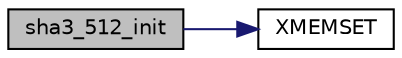 digraph "sha3_512_init"
{
 // LATEX_PDF_SIZE
  edge [fontname="Helvetica",fontsize="10",labelfontname="Helvetica",labelfontsize="10"];
  node [fontname="Helvetica",fontsize="10",shape=record];
  rankdir="LR";
  Node52 [label="sha3_512_init",height=0.2,width=0.4,color="black", fillcolor="grey75", style="filled", fontcolor="black",tooltip=" "];
  Node52 -> Node53 [color="midnightblue",fontsize="10",style="solid"];
  Node53 [label="XMEMSET",height=0.2,width=0.4,color="black", fillcolor="white", style="filled",URL="$tomcrypt__cfg_8h.html#aa3c34a6f6c61de7da9258b5a30e32c2f",tooltip=" "];
}
